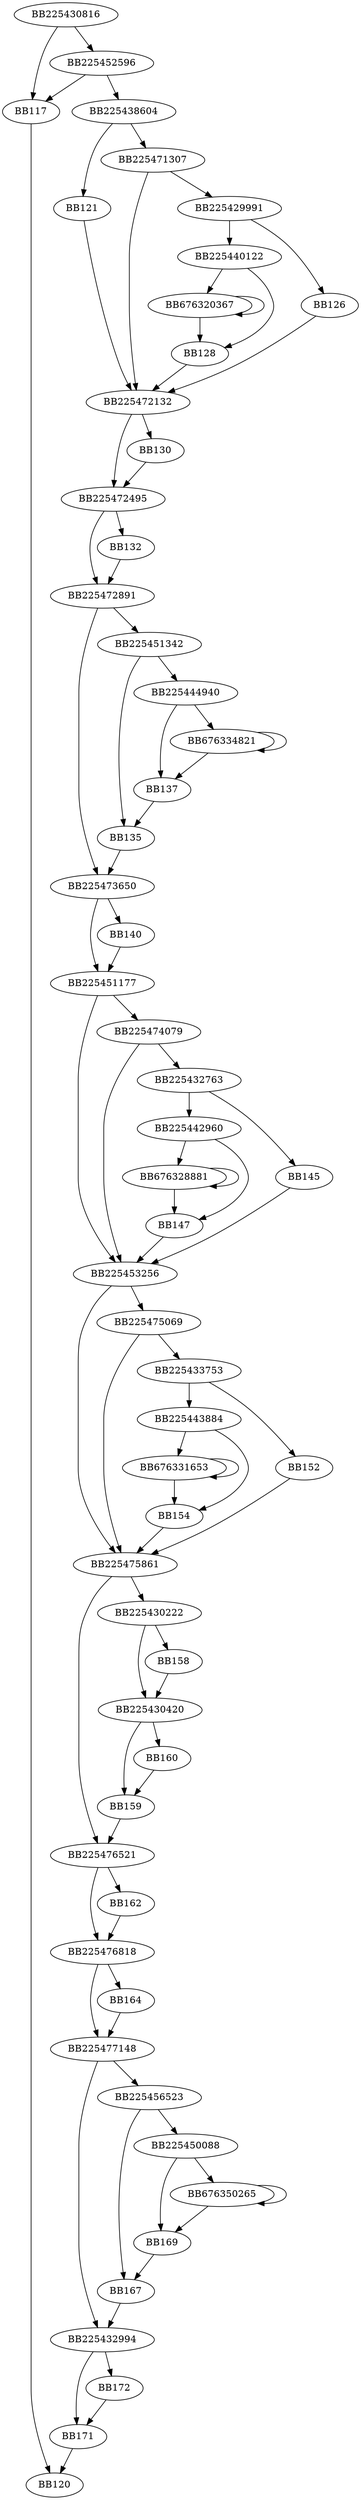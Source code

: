 digraph G{
	BB225430816->BB117;
	BB225430816->BB225452596;
	BB225452596->BB117;
	BB225452596->BB225438604;
	BB117->BB120;
	BB225438604->BB121;
	BB225438604->BB225471307;
	BB121->BB225472132;
	BB225471307->BB225472132;
	BB225471307->BB225429991;
	BB225429991->BB225440122;
	BB225429991->BB126;
	BB126->BB225472132;
	BB225440122->BB676320367;
	BB225440122->BB128;
	BB676320367->BB676320367;
	BB676320367->BB128;
	BB128->BB225472132;
	BB225472132->BB225472495;
	BB225472132->BB130;
	BB130->BB225472495;
	BB225472495->BB225472891;
	BB225472495->BB132;
	BB132->BB225472891;
	BB225472891->BB225473650;
	BB225472891->BB225451342;
	BB225451342->BB135;
	BB225451342->BB225444940;
	BB225444940->BB137;
	BB225444940->BB676334821;
	BB676334821->BB676334821;
	BB676334821->BB137;
	BB137->BB135;
	BB135->BB225473650;
	BB225473650->BB225451177;
	BB225473650->BB140;
	BB140->BB225451177;
	BB225451177->BB225453256;
	BB225451177->BB225474079;
	BB225474079->BB225453256;
	BB225474079->BB225432763;
	BB225432763->BB225442960;
	BB225432763->BB145;
	BB145->BB225453256;
	BB225442960->BB676328881;
	BB225442960->BB147;
	BB676328881->BB676328881;
	BB676328881->BB147;
	BB147->BB225453256;
	BB225453256->BB225475861;
	BB225453256->BB225475069;
	BB225475069->BB225475861;
	BB225475069->BB225433753;
	BB225433753->BB225443884;
	BB225433753->BB152;
	BB152->BB225475861;
	BB225443884->BB676331653;
	BB225443884->BB154;
	BB676331653->BB676331653;
	BB676331653->BB154;
	BB154->BB225475861;
	BB225475861->BB225476521;
	BB225475861->BB225430222;
	BB225430222->BB225430420;
	BB225430222->BB158;
	BB158->BB225430420;
	BB225430420->BB159;
	BB225430420->BB160;
	BB160->BB159;
	BB159->BB225476521;
	BB225476521->BB225476818;
	BB225476521->BB162;
	BB162->BB225476818;
	BB225476818->BB225477148;
	BB225476818->BB164;
	BB164->BB225477148;
	BB225477148->BB225432994;
	BB225477148->BB225456523;
	BB225456523->BB167;
	BB225456523->BB225450088;
	BB225450088->BB169;
	BB225450088->BB676350265;
	BB676350265->BB676350265;
	BB676350265->BB169;
	BB169->BB167;
	BB167->BB225432994;
	BB225432994->BB171;
	BB225432994->BB172;
	BB172->BB171;
	BB171->BB120;
}
